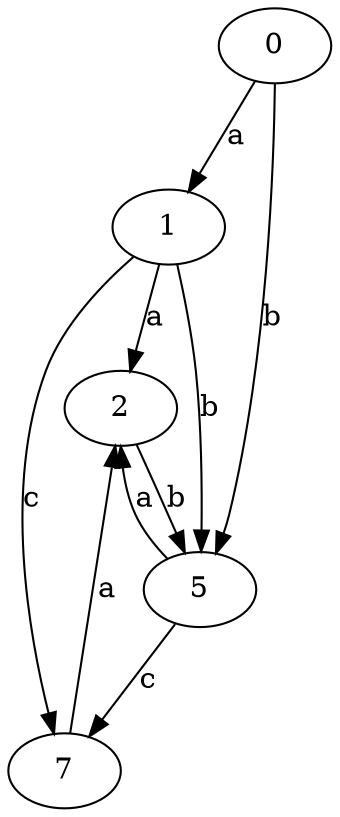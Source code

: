 strict digraph  {
0;
1;
2;
5;
7;
0 -> 1  [label=a];
0 -> 5  [label=b];
1 -> 2  [label=a];
1 -> 5  [label=b];
1 -> 7  [label=c];
2 -> 5  [label=b];
5 -> 2  [label=a];
5 -> 7  [label=c];
7 -> 2  [label=a];
}
